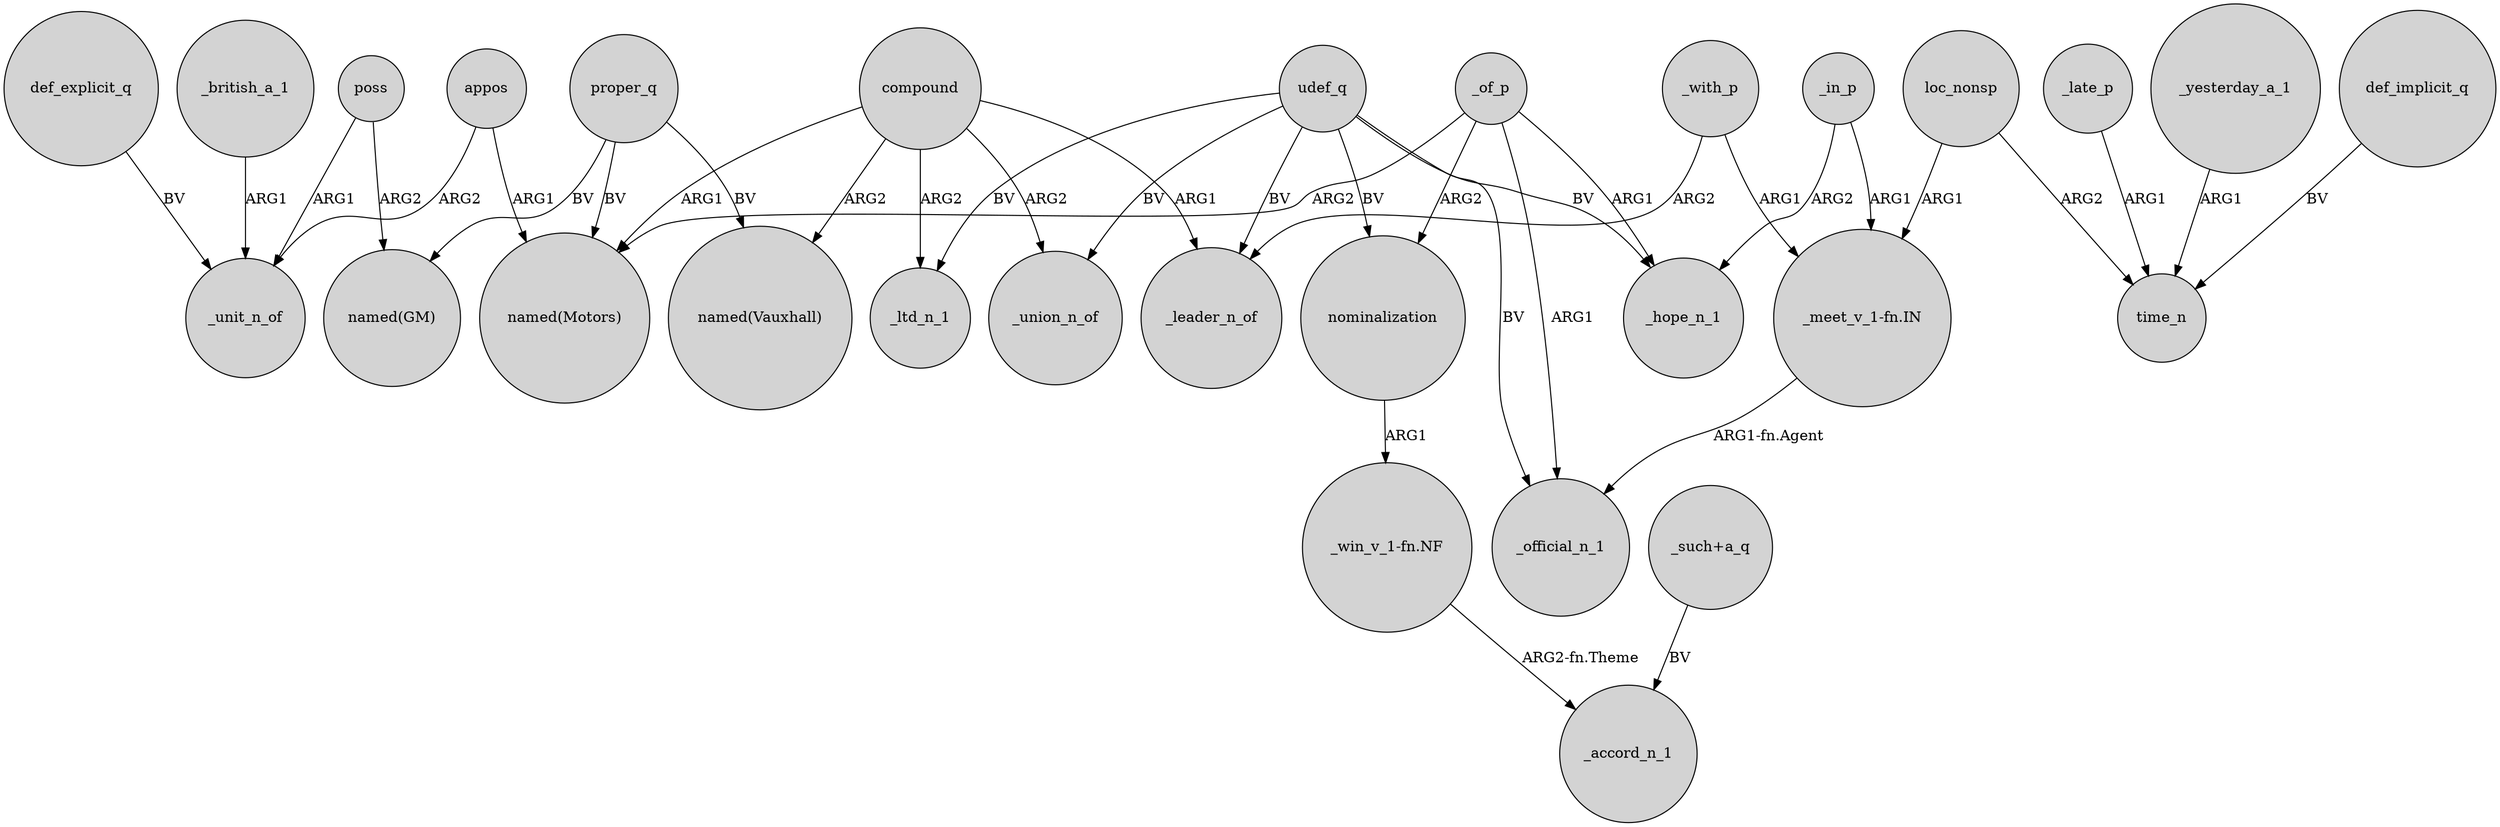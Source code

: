 digraph {
	node [shape=circle style=filled]
	_british_a_1 -> _unit_n_of [label=ARG1]
	_late_p -> time_n [label=ARG1]
	_yesterday_a_1 -> time_n [label=ARG1]
	poss -> "named(GM)" [label=ARG2]
	def_implicit_q -> time_n [label=BV]
	def_explicit_q -> _unit_n_of [label=BV]
	appos -> "named(Motors)" [label=ARG1]
	proper_q -> "named(Motors)" [label=BV]
	appos -> _unit_n_of [label=ARG2]
	"_such+a_q" -> _accord_n_1 [label=BV]
	_with_p -> _leader_n_of [label=ARG2]
	udef_q -> _union_n_of [label=BV]
	_in_p -> "_meet_v_1-fn.IN" [label=ARG1]
	proper_q -> "named(GM)" [label=BV]
	compound -> _leader_n_of [label=ARG1]
	_of_p -> "named(Motors)" [label=ARG2]
	compound -> "named(Vauxhall)" [label=ARG2]
	loc_nonsp -> time_n [label=ARG2]
	"_meet_v_1-fn.IN" -> _official_n_1 [label="ARG1-fn.Agent"]
	_in_p -> _hope_n_1 [label=ARG2]
	poss -> _unit_n_of [label=ARG1]
	_of_p -> _hope_n_1 [label=ARG1]
	udef_q -> _official_n_1 [label=BV]
	_of_p -> nominalization [label=ARG2]
	udef_q -> nominalization [label=BV]
	"_win_v_1-fn.NF" -> _accord_n_1 [label="ARG2-fn.Theme"]
	compound -> _ltd_n_1 [label=ARG2]
	_of_p -> _official_n_1 [label=ARG1]
	compound -> _union_n_of [label=ARG2]
	_with_p -> "_meet_v_1-fn.IN" [label=ARG1]
	nominalization -> "_win_v_1-fn.NF" [label=ARG1]
	loc_nonsp -> "_meet_v_1-fn.IN" [label=ARG1]
	udef_q -> _ltd_n_1 [label=BV]
	proper_q -> "named(Vauxhall)" [label=BV]
	udef_q -> _leader_n_of [label=BV]
	compound -> "named(Motors)" [label=ARG1]
	udef_q -> _hope_n_1 [label=BV]
}
